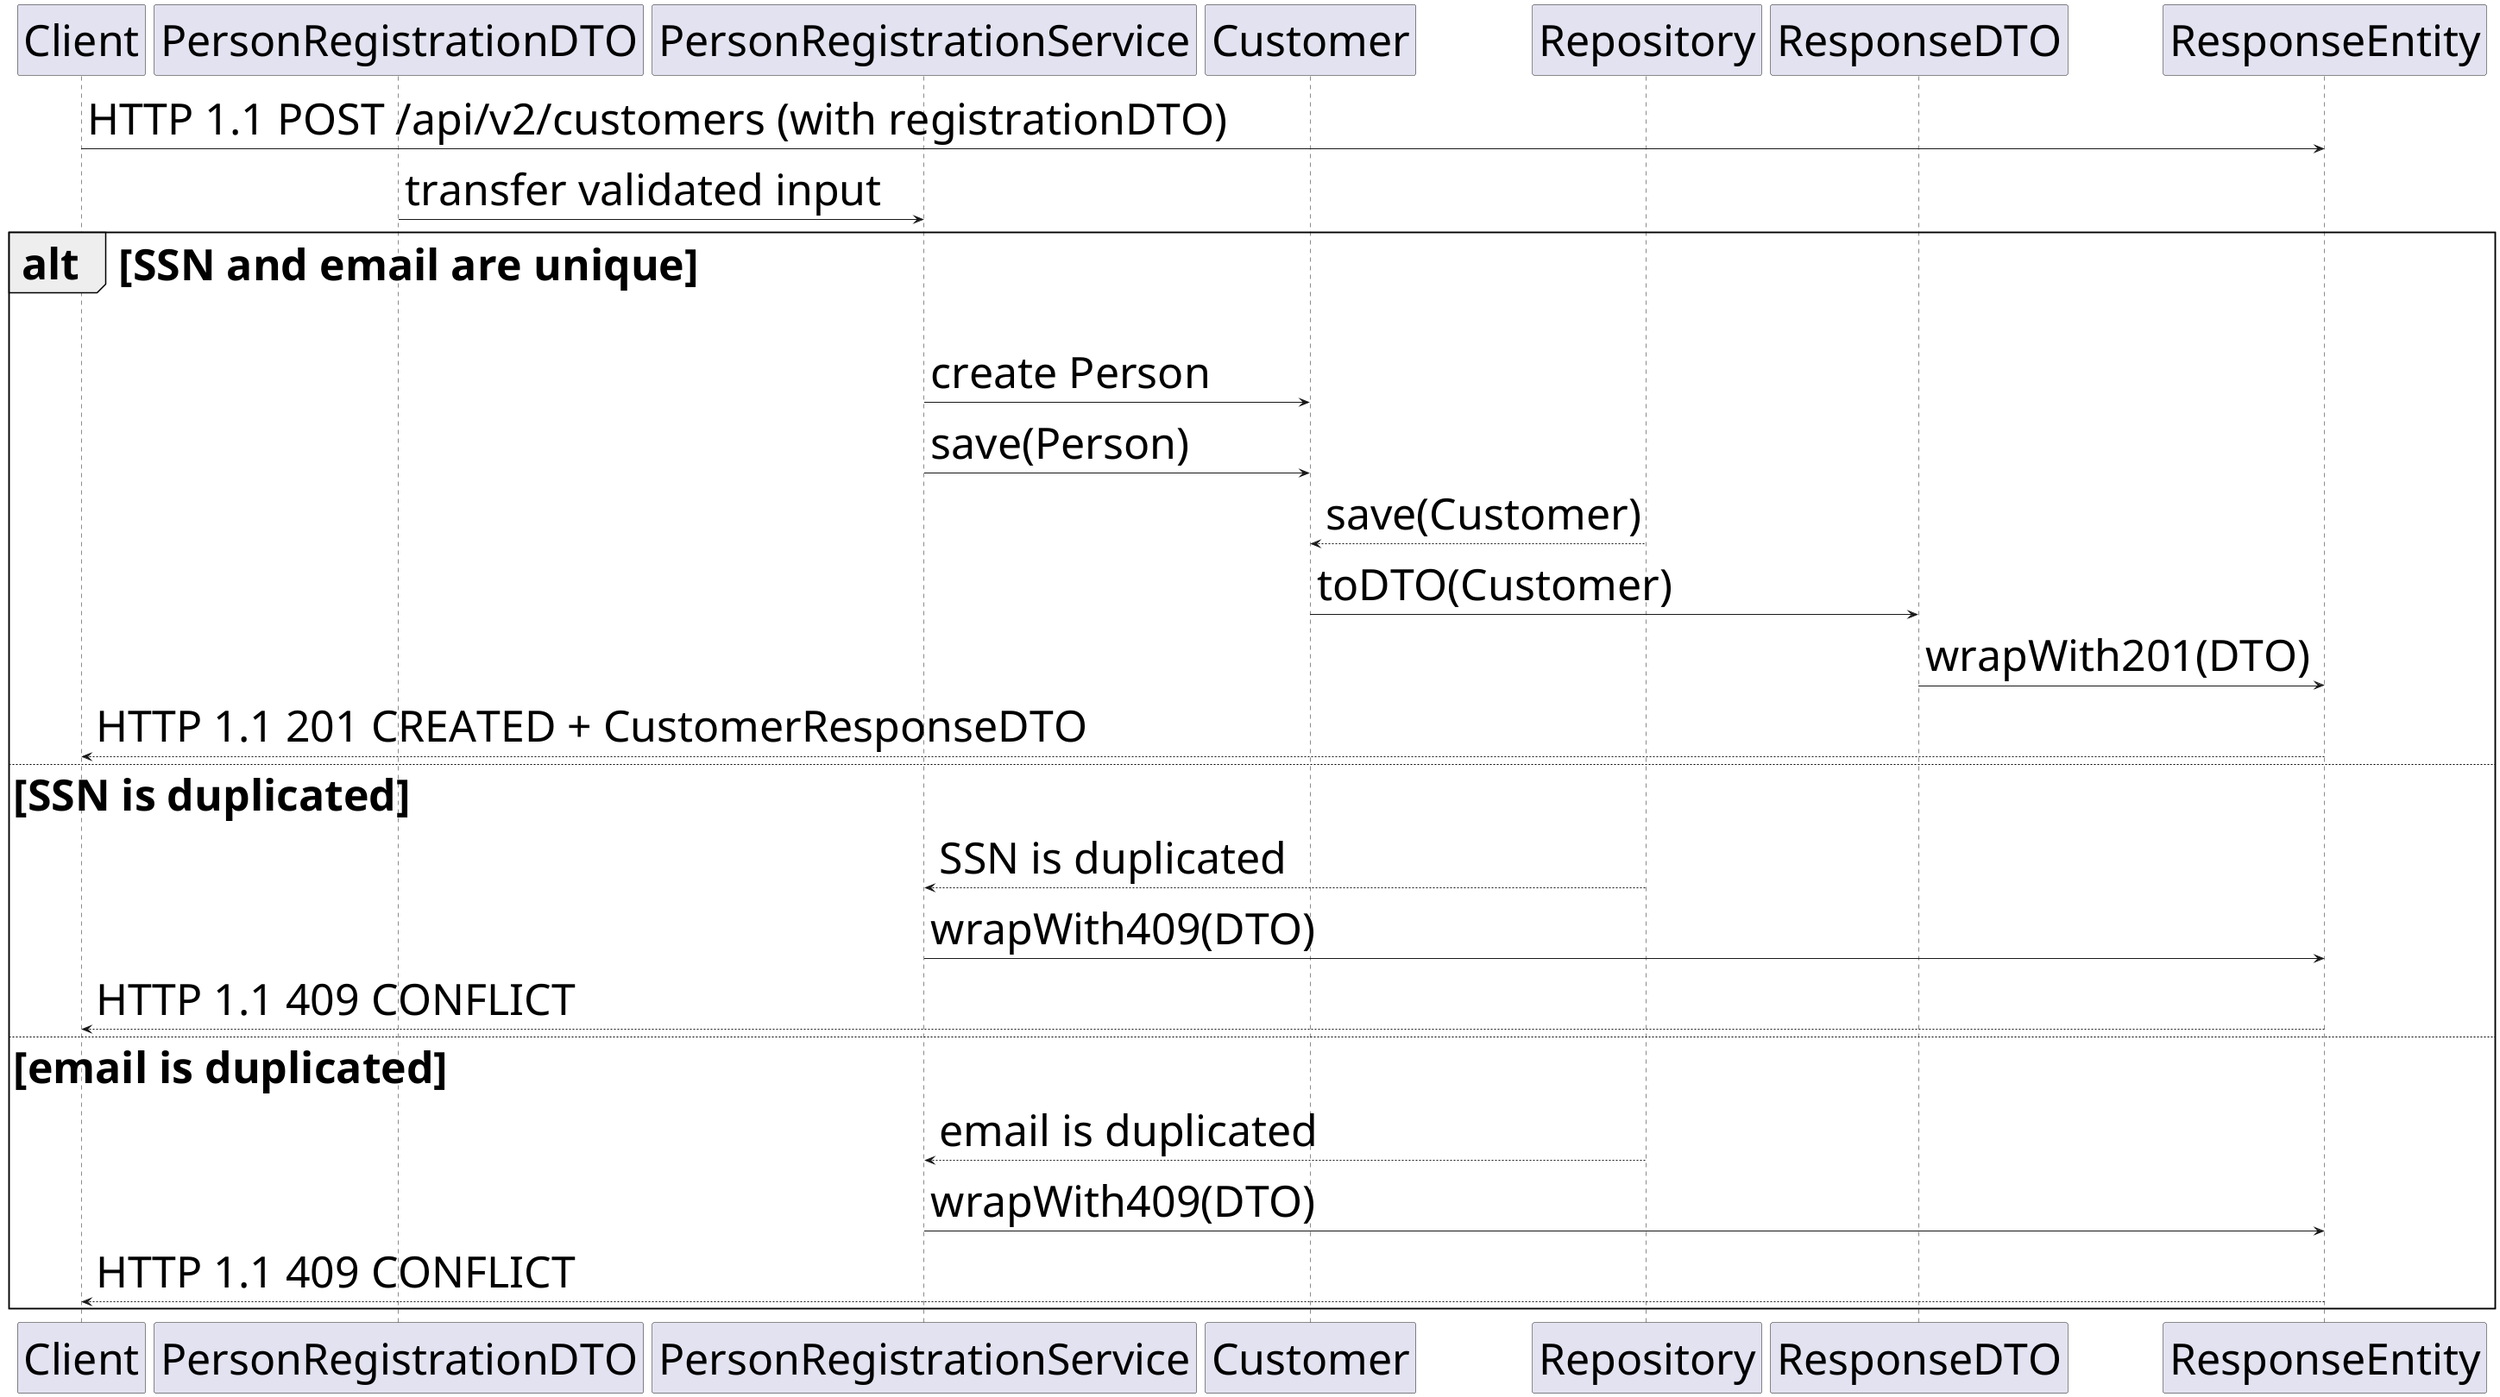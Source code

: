 @startuml

skinparam defaultFontSize 50

participant "Client"
participant "PersonRegistrationDTO" as registrationDTO
participant "PersonRegistrationService" as registrationService
participant "Customer" as entity
participant "Repository" as repository
participant "ResponseDTO" as responseDTO
participant "ResponseEntity"

Client -> ResponseEntity: HTTP 1.1 POST /api/v2/customers (with registrationDTO)

registrationDTO -> registrationService: transfer validated input

alt SSN and email are unique

registrationService -> entity: create Person

registrationService -> entity: save(Person)

entity <-- repository: save(Customer)

entity -> responseDTO: toDTO(Customer)

responseDTO -> ResponseEntity: wrapWith201(DTO)

Client <-- ResponseEntity: HTTP 1.1 201 CREATED + CustomerResponseDTO

else SSN is duplicated

registrationService <-- repository: SSN is duplicated

registrationService -> ResponseEntity: wrapWith409(DTO)

Client <-- ResponseEntity: HTTP 1.1 409 CONFLICT

else email is duplicated

registrationService <-- repository: email is duplicated

registrationService -> ResponseEntity: wrapWith409(DTO)

Client <-- ResponseEntity: HTTP 1.1 409 CONFLICT

end

@enduml

